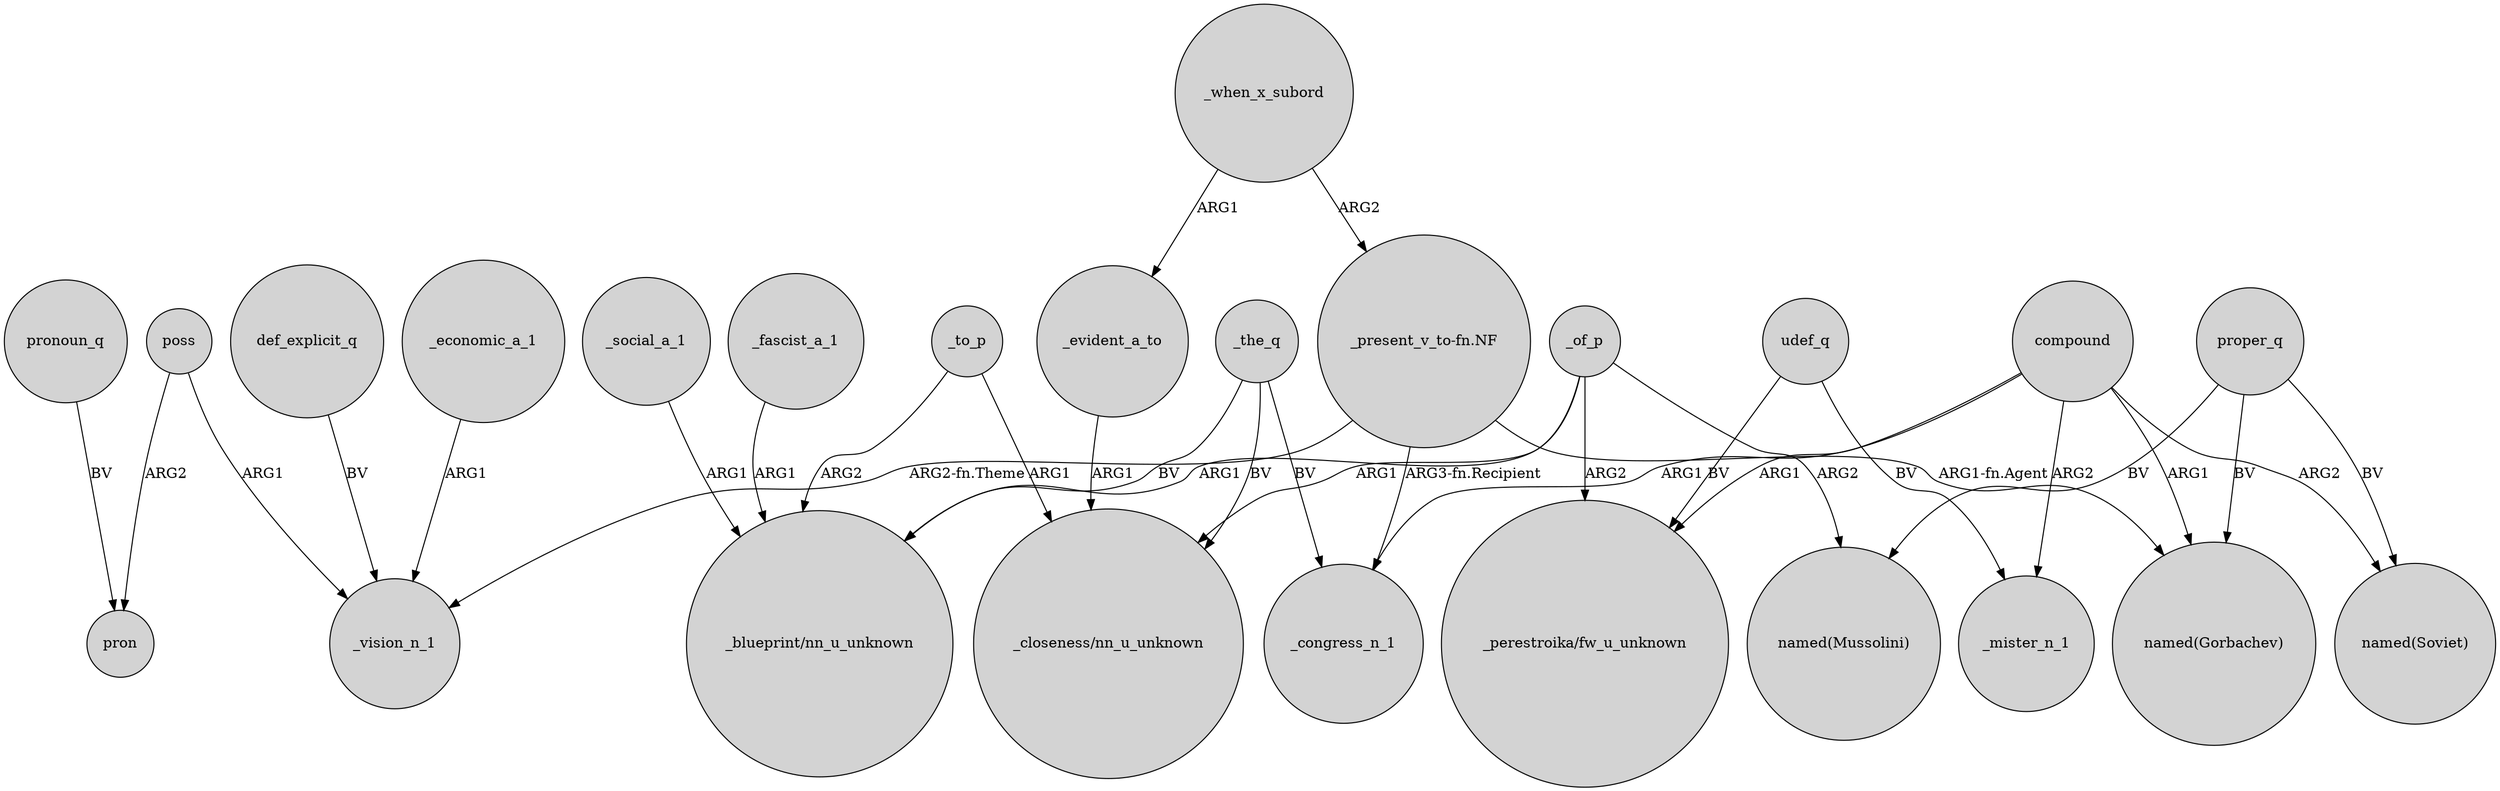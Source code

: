 digraph {
	node [shape=circle style=filled]
	_of_p -> "_blueprint/nn_u_unknown" [label=ARG1]
	_social_a_1 -> "_blueprint/nn_u_unknown" [label=ARG1]
	poss -> _vision_n_1 [label=ARG1]
	poss -> pron [label=ARG2]
	"_present_v_to-fn.NF" -> "named(Gorbachev)" [label="ARG1-fn.Agent"]
	compound -> "_perestroika/fw_u_unknown" [label=ARG1]
	compound -> _congress_n_1 [label=ARG1]
	compound -> _mister_n_1 [label=ARG2]
	_the_q -> _congress_n_1 [label=BV]
	def_explicit_q -> _vision_n_1 [label=BV]
	udef_q -> _mister_n_1 [label=BV]
	_fascist_a_1 -> "_blueprint/nn_u_unknown" [label=ARG1]
	_to_p -> "_closeness/nn_u_unknown" [label=ARG1]
	compound -> "named(Gorbachev)" [label=ARG1]
	proper_q -> "named(Soviet)" [label=BV]
	udef_q -> "_perestroika/fw_u_unknown" [label=BV]
	pronoun_q -> pron [label=BV]
	_of_p -> "_closeness/nn_u_unknown" [label=ARG1]
	_when_x_subord -> "_present_v_to-fn.NF" [label=ARG2]
	compound -> "named(Soviet)" [label=ARG2]
	_the_q -> "_closeness/nn_u_unknown" [label=BV]
	"_present_v_to-fn.NF" -> _congress_n_1 [label="ARG3-fn.Recipient"]
	_the_q -> "_blueprint/nn_u_unknown" [label=BV]
	_evident_a_to -> "_closeness/nn_u_unknown" [label=ARG1]
	"_present_v_to-fn.NF" -> _vision_n_1 [label="ARG2-fn.Theme"]
	_economic_a_1 -> _vision_n_1 [label=ARG1]
	_of_p -> "_perestroika/fw_u_unknown" [label=ARG2]
	_of_p -> "named(Mussolini)" [label=ARG2]
	proper_q -> "named(Mussolini)" [label=BV]
	proper_q -> "named(Gorbachev)" [label=BV]
	_when_x_subord -> _evident_a_to [label=ARG1]
	_to_p -> "_blueprint/nn_u_unknown" [label=ARG2]
}
